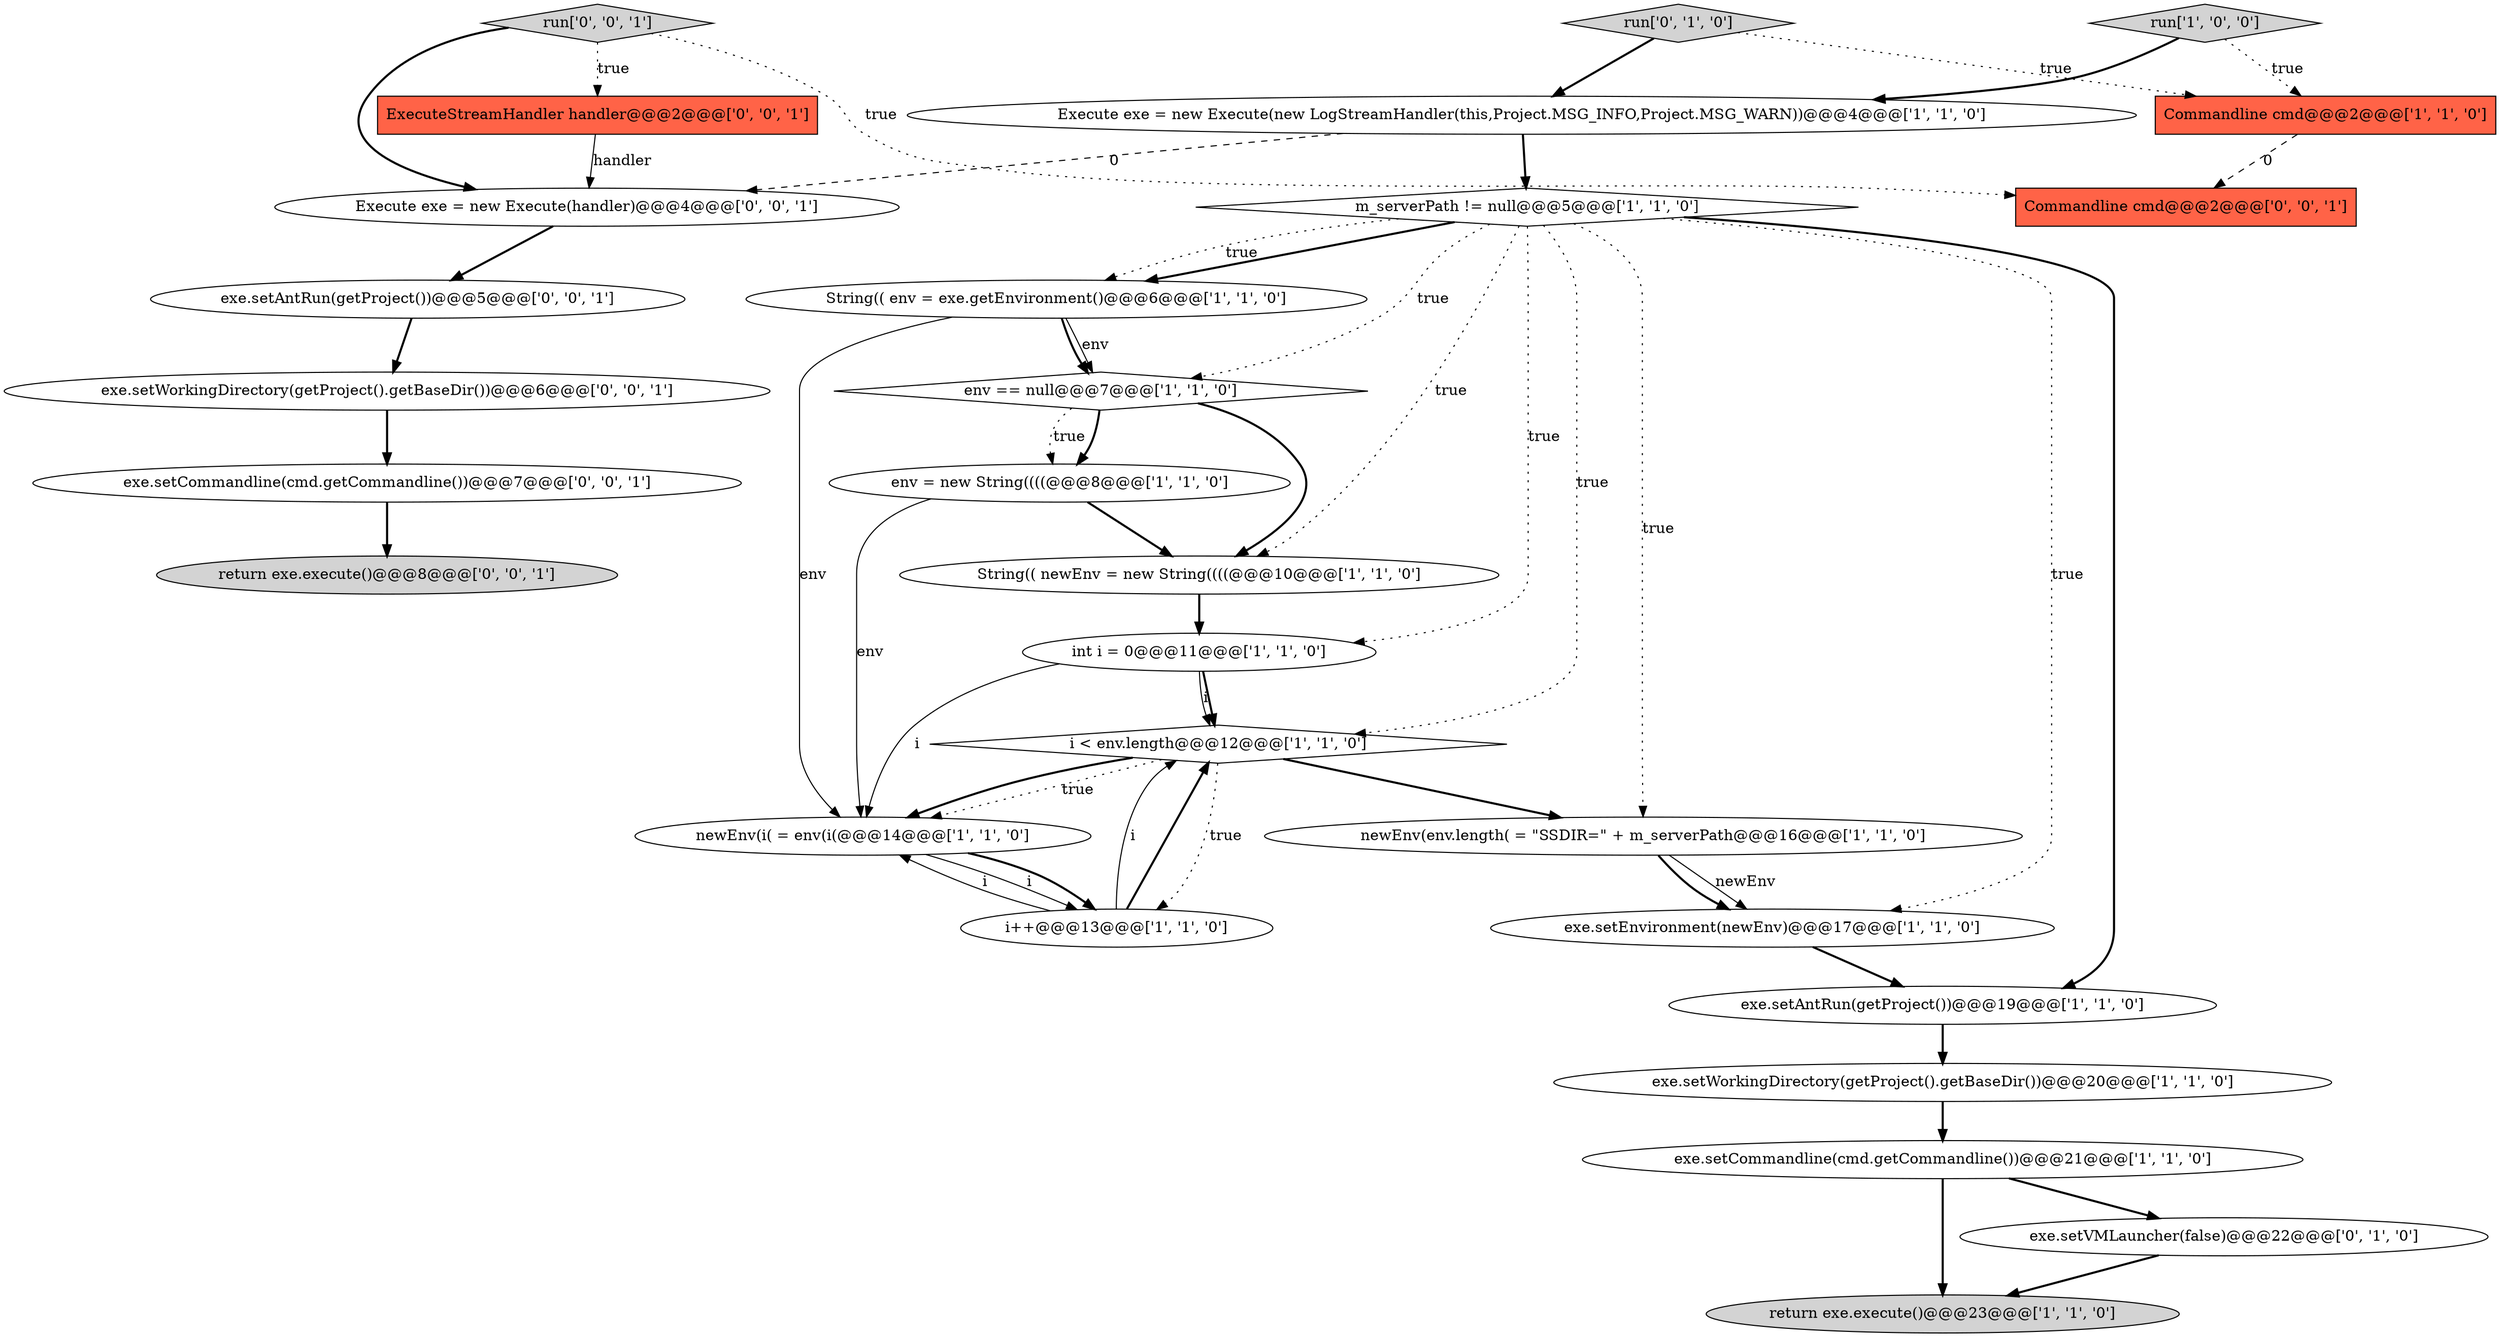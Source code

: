 digraph {
6 [style = filled, label = "exe.setEnvironment(newEnv)@@@17@@@['1', '1', '0']", fillcolor = white, shape = ellipse image = "AAA0AAABBB1BBB"];
0 [style = filled, label = "Execute exe = new Execute(new LogStreamHandler(this,Project.MSG_INFO,Project.MSG_WARN))@@@4@@@['1', '1', '0']", fillcolor = white, shape = ellipse image = "AAA0AAABBB1BBB"];
9 [style = filled, label = "newEnv(env.length( = \"SSDIR=\" + m_serverPath@@@16@@@['1', '1', '0']", fillcolor = white, shape = ellipse image = "AAA0AAABBB1BBB"];
3 [style = filled, label = "return exe.execute()@@@23@@@['1', '1', '0']", fillcolor = lightgray, shape = ellipse image = "AAA0AAABBB1BBB"];
12 [style = filled, label = "i < env.length@@@12@@@['1', '1', '0']", fillcolor = white, shape = diamond image = "AAA0AAABBB1BBB"];
14 [style = filled, label = "run['1', '0', '0']", fillcolor = lightgray, shape = diamond image = "AAA0AAABBB1BBB"];
22 [style = filled, label = "exe.setWorkingDirectory(getProject().getBaseDir())@@@6@@@['0', '0', '1']", fillcolor = white, shape = ellipse image = "AAA0AAABBB3BBB"];
18 [style = filled, label = "exe.setVMLauncher(false)@@@22@@@['0', '1', '0']", fillcolor = white, shape = ellipse image = "AAA1AAABBB2BBB"];
15 [style = filled, label = "exe.setAntRun(getProject())@@@19@@@['1', '1', '0']", fillcolor = white, shape = ellipse image = "AAA0AAABBB1BBB"];
20 [style = filled, label = "return exe.execute()@@@8@@@['0', '0', '1']", fillcolor = lightgray, shape = ellipse image = "AAA0AAABBB3BBB"];
7 [style = filled, label = "env == null@@@7@@@['1', '1', '0']", fillcolor = white, shape = diamond image = "AAA0AAABBB1BBB"];
1 [style = filled, label = "String(( newEnv = new String((((@@@10@@@['1', '1', '0']", fillcolor = white, shape = ellipse image = "AAA0AAABBB1BBB"];
4 [style = filled, label = "int i = 0@@@11@@@['1', '1', '0']", fillcolor = white, shape = ellipse image = "AAA0AAABBB1BBB"];
27 [style = filled, label = "exe.setCommandline(cmd.getCommandline())@@@7@@@['0', '0', '1']", fillcolor = white, shape = ellipse image = "AAA0AAABBB3BBB"];
24 [style = filled, label = "Commandline cmd@@@2@@@['0', '0', '1']", fillcolor = tomato, shape = box image = "AAA0AAABBB3BBB"];
17 [style = filled, label = "exe.setCommandline(cmd.getCommandline())@@@21@@@['1', '1', '0']", fillcolor = white, shape = ellipse image = "AAA0AAABBB1BBB"];
5 [style = filled, label = "newEnv(i( = env(i(@@@14@@@['1', '1', '0']", fillcolor = white, shape = ellipse image = "AAA0AAABBB1BBB"];
10 [style = filled, label = "String(( env = exe.getEnvironment()@@@6@@@['1', '1', '0']", fillcolor = white, shape = ellipse image = "AAA0AAABBB1BBB"];
2 [style = filled, label = "m_serverPath != null@@@5@@@['1', '1', '0']", fillcolor = white, shape = diamond image = "AAA0AAABBB1BBB"];
13 [style = filled, label = "i++@@@13@@@['1', '1', '0']", fillcolor = white, shape = ellipse image = "AAA0AAABBB1BBB"];
25 [style = filled, label = "Execute exe = new Execute(handler)@@@4@@@['0', '0', '1']", fillcolor = white, shape = ellipse image = "AAA0AAABBB3BBB"];
8 [style = filled, label = "env = new String((((@@@8@@@['1', '1', '0']", fillcolor = white, shape = ellipse image = "AAA0AAABBB1BBB"];
26 [style = filled, label = "run['0', '0', '1']", fillcolor = lightgray, shape = diamond image = "AAA0AAABBB3BBB"];
21 [style = filled, label = "exe.setAntRun(getProject())@@@5@@@['0', '0', '1']", fillcolor = white, shape = ellipse image = "AAA0AAABBB3BBB"];
11 [style = filled, label = "exe.setWorkingDirectory(getProject().getBaseDir())@@@20@@@['1', '1', '0']", fillcolor = white, shape = ellipse image = "AAA0AAABBB1BBB"];
16 [style = filled, label = "Commandline cmd@@@2@@@['1', '1', '0']", fillcolor = tomato, shape = box image = "AAA0AAABBB1BBB"];
19 [style = filled, label = "run['0', '1', '0']", fillcolor = lightgray, shape = diamond image = "AAA0AAABBB2BBB"];
23 [style = filled, label = "ExecuteStreamHandler handler@@@2@@@['0', '0', '1']", fillcolor = tomato, shape = box image = "AAA0AAABBB3BBB"];
18->3 [style = bold, label=""];
4->12 [style = solid, label="i"];
7->8 [style = bold, label=""];
2->4 [style = dotted, label="true"];
21->22 [style = bold, label=""];
6->15 [style = bold, label=""];
13->12 [style = solid, label="i"];
7->8 [style = dotted, label="true"];
2->9 [style = dotted, label="true"];
9->6 [style = solid, label="newEnv"];
22->27 [style = bold, label=""];
12->13 [style = dotted, label="true"];
14->16 [style = dotted, label="true"];
13->5 [style = solid, label="i"];
2->6 [style = dotted, label="true"];
5->13 [style = solid, label="i"];
2->10 [style = bold, label=""];
14->0 [style = bold, label=""];
19->0 [style = bold, label=""];
17->3 [style = bold, label=""];
11->17 [style = bold, label=""];
27->20 [style = bold, label=""];
2->10 [style = dotted, label="true"];
5->13 [style = bold, label=""];
12->5 [style = dotted, label="true"];
26->23 [style = dotted, label="true"];
9->6 [style = bold, label=""];
4->5 [style = solid, label="i"];
8->1 [style = bold, label=""];
12->9 [style = bold, label=""];
25->21 [style = bold, label=""];
2->1 [style = dotted, label="true"];
26->25 [style = bold, label=""];
19->16 [style = dotted, label="true"];
10->7 [style = bold, label=""];
12->5 [style = bold, label=""];
13->12 [style = bold, label=""];
10->5 [style = solid, label="env"];
23->25 [style = solid, label="handler"];
0->25 [style = dashed, label="0"];
26->24 [style = dotted, label="true"];
15->11 [style = bold, label=""];
10->7 [style = solid, label="env"];
4->12 [style = bold, label=""];
2->12 [style = dotted, label="true"];
1->4 [style = bold, label=""];
16->24 [style = dashed, label="0"];
7->1 [style = bold, label=""];
0->2 [style = bold, label=""];
8->5 [style = solid, label="env"];
2->15 [style = bold, label=""];
2->7 [style = dotted, label="true"];
17->18 [style = bold, label=""];
}
